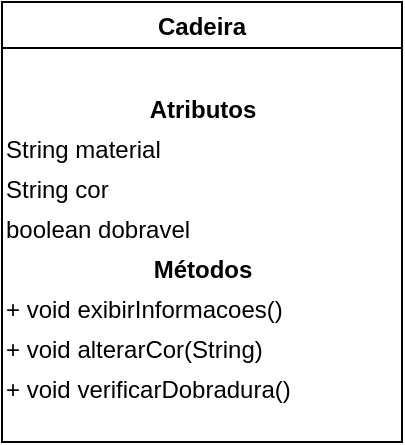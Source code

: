 <mxfile>
  <diagram name="Classe Cadeiras">
    <mxGraphModel dx="2000" dy="1200" grid="1" gridSize="10" guides="1" tooltips="1" connect="1">
      <root>
        <mxCell id="0" />
        <mxCell id="1" parent="0" />
        <!-- Classe -->
        <mxCell id="2" value="Cadeira" style="swimlane;fontStyle=1;childLayout=stackLayout;" vertex="1" parent="1">
          <mxGeometry x="100" y="100" width="200" height="220" as="geometry" />
        </mxCell>
        <!-- Atributos -->
        <mxCell id="3" value="Atributos" style="text;html=1;align=center;fontStyle=1" vertex="1" parent="2" connectable="0">
          <mxGeometry y="40" width="200" height="20" as="geometry" />
        </mxCell>
        <mxCell id="4" value="String material" style="text;html=1" vertex="1" parent="2" connectable="0">
          <mxGeometry y="60" width="200" height="20" as="geometry" />
        </mxCell>
        <mxCell id="5" value="String cor" style="text;html=1" vertex="1" parent="2" connectable="0">
          <mxGeometry y="80" width="200" height="20" as="geometry" />
        </mxCell>
        <mxCell id="6" value="boolean dobravel" style="text;html=1" vertex="1" parent="2" connectable="0">
          <mxGeometry y="100" width="200" height="20" as="geometry" />
        </mxCell>
        <!-- Métodos -->
        <mxCell id="7" value="Métodos" style="text;html=1;align=center;fontStyle=1" vertex="1" parent="2" connectable="0">
          <mxGeometry y="120" width="200" height="20" as="geometry" />
        </mxCell>
        <mxCell id="8" value="+ void exibirInformacoes()" style="text;html=1" vertex="1" parent="2" connectable="0">
          <mxGeometry y="140" width="200" height="20" as="geometry" />
        </mxCell>
        <mxCell id="9" value="+ void alterarCor(String)" style="text;html=1" vertex="1" parent="2" connectable="0">
          <mxGeometry y="160" width="200" height="20" as="geometry" />
        </mxCell>
        <mxCell id="10" value="+ void verificarDobradura()" style="text;html=1" vertex="1" parent="2" connectable="0">
          <mxGeometry y="180" width="200" height="20" as="geometry" />
        </mxCell>
      </root>
    </mxGraphModel>
  </diagram>
</mxfile>